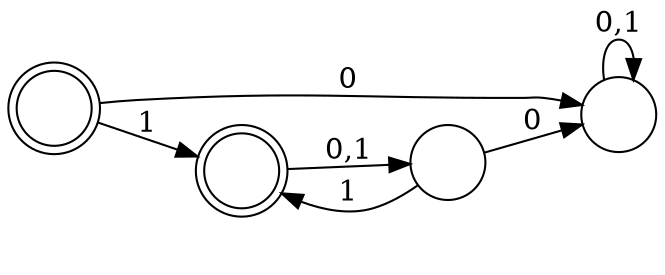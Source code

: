 digraph finite_state_machine {
    node [label="", shape=circle];

    ss[style="invis"];

    start[shape="doublecircle"];
    q1; q2[shape="doublecircle"]; q3;
    
    start -> q1[label="0"];
    start -> q2[label="1"];
    q1 -> q1[label="0,1"];
    q2 -> q3[label="0,1"];
    q3 -> q2[label="1"];
    q3 -> q1[label="0"];

    rankdir=LR;
}

